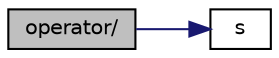 digraph "operator/"
{
  bgcolor="transparent";
  edge [fontname="Helvetica",fontsize="10",labelfontname="Helvetica",labelfontsize="10"];
  node [fontname="Helvetica",fontsize="10",shape=record];
  rankdir="LR";
  Node131232 [label="operator/",height=0.2,width=0.4,color="black", fillcolor="grey75", style="filled", fontcolor="black"];
  Node131232 -> Node131233 [color="midnightblue",fontsize="10",style="solid",fontname="Helvetica"];
  Node131233 [label="s",height=0.2,width=0.4,color="black",URL="$a19343.html#abb9c4233033fad2ad0206cd4adad3b9f"];
}
